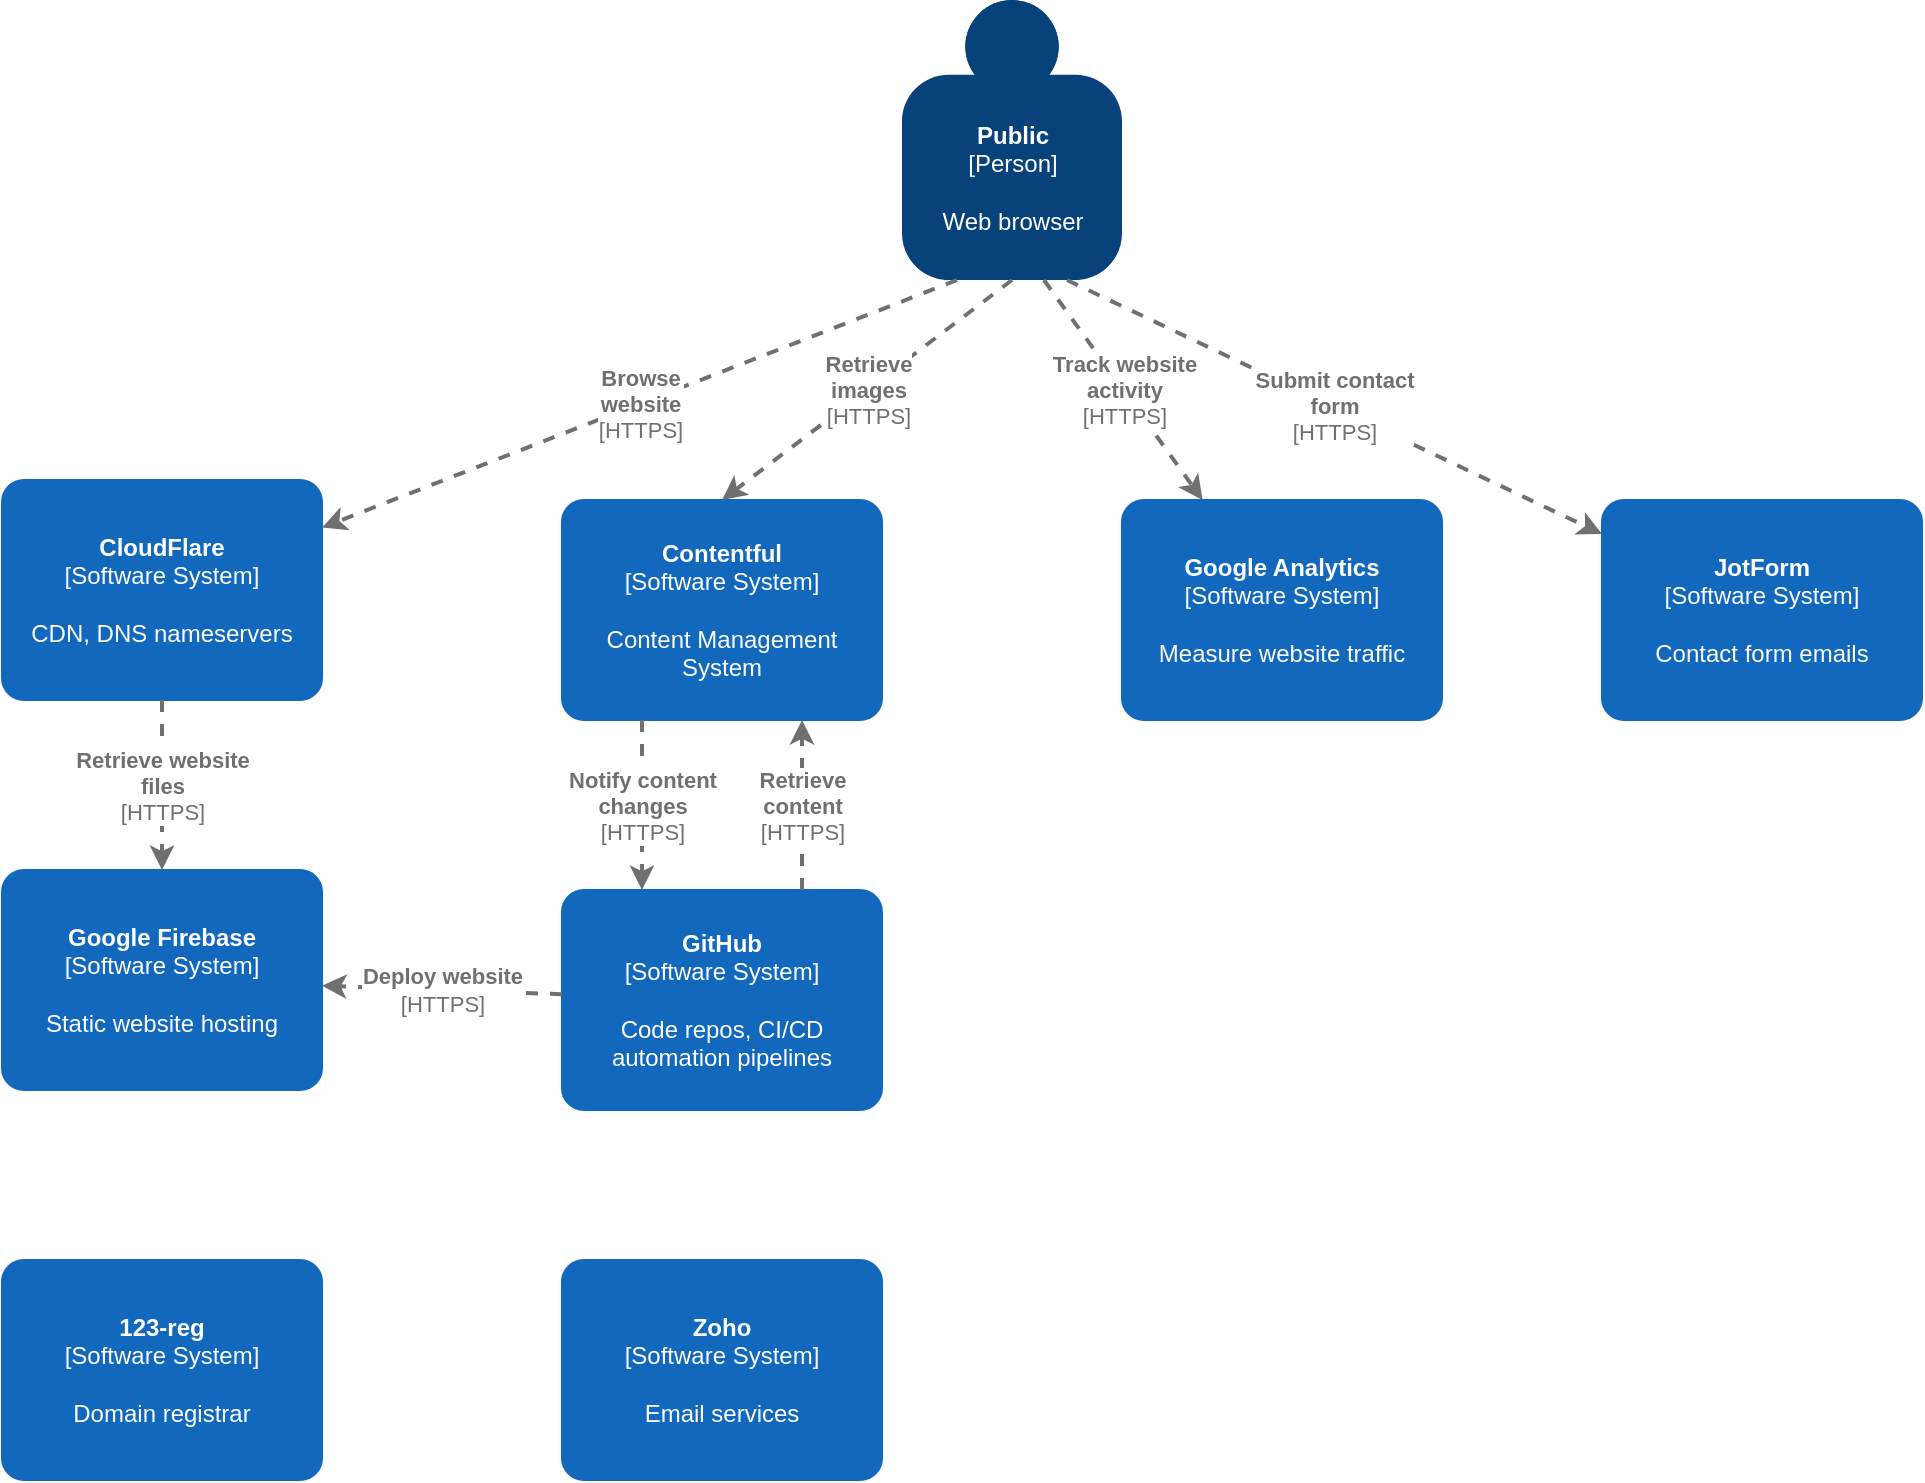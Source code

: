 <mxfile>
    <diagram id="Mkg5d7uXjnzodImICmz0" name="Architecture overview">
        <mxGraphModel dx="974" dy="1131" grid="1" gridSize="10" guides="1" tooltips="1" connect="1" arrows="1" fold="1" page="1" pageScale="1" pageWidth="1654" pageHeight="1169" math="0" shadow="0">
            <root>
                <mxCell id="0"/>
                <mxCell id="1" parent="0"/>
                <object placeholders="1" c4Name="Public" c4Type="Person" c4Description="Web browser" label="&lt;b&gt;%c4Name%&lt;/b&gt;&lt;div&gt;[%c4Type%]&lt;/div&gt;&lt;br&gt;&lt;div&gt;%c4Description%&lt;/div&gt;" id="2">
                    <mxCell style="html=1;dashed=0;whitespace=wrap;fillColor=#08427b;strokeColor=none;fontColor=#ffffff;shape=mxgraph.c4.person;align=center;metaEdit=1;points=[[0.5,0,0],[1,0.5,0],[1,0.75,0],[0.75,1,0],[0.5,1,0],[0.25,1,0],[0,0.75,0],[0,0.5,0]];metaData={&quot;c4Type&quot;:{&quot;editable&quot;:false}};" parent="1" vertex="1">
                        <mxGeometry x="550" y="30" width="110.0" height="140" as="geometry"/>
                    </mxCell>
                </object>
                <object placeholders="1" c4Name="CloudFlare" c4Type="Software System" c4Description="CDN, DNS nameservers" label="&lt;b&gt;%c4Name%&lt;/b&gt;&lt;div&gt;[%c4Type%]&lt;/div&gt;&lt;br&gt;&lt;div&gt;%c4Description%&lt;/div&gt;" id="3">
                    <mxCell style="rounded=1;whiteSpace=wrap;html=1;labelBackgroundColor=none;fillColor=#1168BD;fontColor=#ffffff;align=center;arcSize=10;strokeColor=#1168BD;metaEdit=1;metaData={&quot;c4Type&quot;:{&quot;editable&quot;:false}};points=[[0.25,0,0],[0.5,0,0],[0.75,0,0],[1,0.25,0],[1,0.5,0],[1,0.75,0],[0.75,1,0],[0.5,1,0],[0.25,1,0],[0,0.75,0],[0,0.5,0],[0,0.25,0]];" parent="1" vertex="1">
                        <mxGeometry x="100" y="270" width="160" height="110.0" as="geometry"/>
                    </mxCell>
                </object>
                <object placeholders="1" c4Name="Zoho" c4Type="Software System" c4Description="Email services" label="&lt;b&gt;%c4Name%&lt;/b&gt;&lt;div&gt;[%c4Type%]&lt;/div&gt;&lt;br&gt;&lt;div&gt;%c4Description%&lt;/div&gt;" id="5">
                    <mxCell style="rounded=1;whiteSpace=wrap;html=1;labelBackgroundColor=none;fillColor=#1168BD;fontColor=#ffffff;align=center;arcSize=10;strokeColor=#1168BD;metaEdit=1;metaData={&quot;c4Type&quot;:{&quot;editable&quot;:false}};points=[[0.25,0,0],[0.5,0,0],[0.75,0,0],[1,0.25,0],[1,0.5,0],[1,0.75,0],[0.75,1,0],[0.5,1,0],[0.25,1,0],[0,0.75,0],[0,0.5,0],[0,0.25,0]];" parent="1" vertex="1">
                        <mxGeometry x="380" y="660" width="160" height="110.0" as="geometry"/>
                    </mxCell>
                </object>
                <object placeholders="1" c4Name="GitHub" c4Type="Software System" c4Description="Code repos, CI/CD automation pipelines" label="&lt;b&gt;%c4Name%&lt;/b&gt;&lt;div&gt;[%c4Type%]&lt;/div&gt;&lt;br&gt;&lt;div&gt;%c4Description%&lt;/div&gt;" id="6">
                    <mxCell style="rounded=1;whiteSpace=wrap;html=1;labelBackgroundColor=none;fillColor=#1168BD;fontColor=#ffffff;align=center;arcSize=10;strokeColor=#1168BD;metaEdit=1;metaData={&quot;c4Type&quot;:{&quot;editable&quot;:false}};points=[[0.25,0,0],[0.5,0,0],[0.75,0,0],[1,0.25,0],[1,0.5,0],[1,0.75,0],[0.75,1,0],[0.5,1,0],[0.25,1,0],[0,0.75,0],[0,0.5,0],[0,0.25,0]];" parent="1" vertex="1">
                        <mxGeometry x="380" y="475" width="160" height="110.0" as="geometry"/>
                    </mxCell>
                </object>
                <object placeholders="1" c4Name="Contentful" c4Type="Software System" c4Description="Content Management System" label="&lt;b&gt;%c4Name%&lt;/b&gt;&lt;div&gt;[%c4Type%]&lt;/div&gt;&lt;br&gt;&lt;div&gt;%c4Description%&lt;/div&gt;" id="14">
                    <mxCell style="rounded=1;whiteSpace=wrap;html=1;labelBackgroundColor=none;fillColor=#1168BD;fontColor=#ffffff;align=center;arcSize=10;strokeColor=#1168BD;metaEdit=1;metaData={&quot;c4Type&quot;:{&quot;editable&quot;:false}};points=[[0.25,0,0],[0.5,0,0],[0.75,0,0],[1,0.25,0],[1,0.5,0],[1,0.75,0],[0.75,1,0],[0.5,1,0],[0.25,1,0],[0,0.75,0],[0,0.5,0],[0,0.25,0]];" parent="1" vertex="1">
                        <mxGeometry x="380" y="280" width="160" height="110.0" as="geometry"/>
                    </mxCell>
                </object>
                <object placeholders="1" c4Type="Relationship" c4Technology="HTTPS" c4Description="Retrieve&#10;content" label="&lt;div style=&quot;text-align: left&quot;&gt;&lt;div style=&quot;text-align: center&quot;&gt;&lt;b&gt;%c4Description%&lt;/b&gt;&lt;/div&gt;&lt;div style=&quot;text-align: center&quot;&gt;[%c4Technology%]&lt;/div&gt;&lt;/div&gt;" id="20">
                    <mxCell style="edgeStyle=none;rounded=0;html=1;jettySize=auto;orthogonalLoop=1;strokeColor=#707070;strokeWidth=2;fontColor=#707070;jumpStyle=none;dashed=1;metaEdit=1;metaData={&quot;c4Type&quot;:{&quot;editable&quot;:false}};exitX=0.75;exitY=0;exitDx=0;exitDy=0;exitPerimeter=0;entryX=0.75;entryY=1;entryDx=0;entryDy=0;entryPerimeter=0;" parent="1" source="6" target="14" edge="1">
                        <mxGeometry width="160" relative="1" as="geometry">
                            <mxPoint x="690" y="537" as="sourcePoint"/>
                            <mxPoint x="920" y="550" as="targetPoint"/>
                        </mxGeometry>
                    </mxCell>
                </object>
                <object placeholders="1" c4Type="Relationship" c4Technology="HTTPS" c4Description="Notify content&#10;changes" label="&lt;div style=&quot;text-align: left&quot;&gt;&lt;div style=&quot;text-align: center&quot;&gt;&lt;b&gt;%c4Description%&lt;/b&gt;&lt;/div&gt;&lt;div style=&quot;text-align: center&quot;&gt;[%c4Technology%]&lt;/div&gt;&lt;/div&gt;" id="22">
                    <mxCell style="edgeStyle=none;rounded=0;html=1;jettySize=auto;orthogonalLoop=1;strokeColor=#707070;strokeWidth=2;fontColor=#707070;jumpStyle=none;dashed=1;metaEdit=1;metaData={&quot;c4Type&quot;:{&quot;editable&quot;:false}};exitX=0.25;exitY=1;exitDx=0;exitDy=0;exitPerimeter=0;entryX=0.25;entryY=0;entryDx=0;entryDy=0;entryPerimeter=0;" parent="1" source="14" target="6" edge="1">
                        <mxGeometry width="160" relative="1" as="geometry">
                            <mxPoint x="916" y="585" as="sourcePoint"/>
                            <mxPoint x="691" y="585" as="targetPoint"/>
                        </mxGeometry>
                    </mxCell>
                </object>
                <object placeholders="1" c4Type="Relationship" c4Technology="HTTPS" c4Description="Deploy website" label="&lt;div style=&quot;text-align: left&quot;&gt;&lt;div style=&quot;text-align: center&quot;&gt;&lt;b&gt;%c4Description%&lt;/b&gt;&lt;/div&gt;&lt;div style=&quot;text-align: center&quot;&gt;[%c4Technology%]&lt;/div&gt;&lt;/div&gt;" id="25">
                    <mxCell style="edgeStyle=none;rounded=0;html=1;jettySize=auto;orthogonalLoop=1;strokeColor=#707070;strokeWidth=2;fontColor=#707070;jumpStyle=none;dashed=1;metaEdit=1;metaData={&quot;c4Type&quot;:{&quot;editable&quot;:false}};" parent="1" source="6" target="34" edge="1">
                        <mxGeometry width="160" relative="1" as="geometry">
                            <mxPoint x="485" y="545" as="sourcePoint"/>
                            <mxPoint x="605" y="690" as="targetPoint"/>
                        </mxGeometry>
                    </mxCell>
                </object>
                <object placeholders="1" c4Type="Relationship" c4Technology="HTTPS" c4Description="Browse&#10;website" label="&lt;div style=&quot;text-align: left&quot;&gt;&lt;div style=&quot;text-align: center&quot;&gt;&lt;b&gt;%c4Description%&lt;/b&gt;&lt;/div&gt;&lt;div style=&quot;text-align: center&quot;&gt;[%c4Technology%]&lt;/div&gt;&lt;/div&gt;" id="29">
                    <mxCell style="edgeStyle=none;rounded=0;html=1;jettySize=auto;orthogonalLoop=1;strokeColor=#707070;strokeWidth=2;fontColor=#707070;jumpStyle=none;dashed=1;metaEdit=1;metaData={&quot;c4Type&quot;:{&quot;editable&quot;:false}};exitX=0.25;exitY=1;exitDx=0;exitDy=0;exitPerimeter=0;" parent="1" source="2" target="3" edge="1">
                        <mxGeometry width="160" relative="1" as="geometry">
                            <mxPoint x="540" y="275" as="sourcePoint"/>
                            <mxPoint x="700" y="275" as="targetPoint"/>
                        </mxGeometry>
                    </mxCell>
                </object>
                <object placeholders="1" c4Type="Relationship" c4Technology="HTTPS" c4Description="Retrieve website&#10;files" label="&lt;div style=&quot;text-align: left&quot;&gt;&lt;div style=&quot;text-align: center&quot;&gt;&lt;b&gt;%c4Description%&lt;/b&gt;&lt;/div&gt;&lt;div style=&quot;text-align: center&quot;&gt;[%c4Technology%]&lt;/div&gt;&lt;/div&gt;" id="30">
                    <mxCell style="edgeStyle=none;rounded=0;html=1;jettySize=auto;orthogonalLoop=1;strokeColor=#707070;strokeWidth=2;fontColor=#707070;jumpStyle=none;dashed=1;metaEdit=1;metaData={&quot;c4Type&quot;:{&quot;editable&quot;:false}};" parent="1" source="3" target="34" edge="1">
                        <mxGeometry width="160" relative="1" as="geometry">
                            <mxPoint x="40" y="435" as="sourcePoint"/>
                            <mxPoint x="200" y="435" as="targetPoint"/>
                        </mxGeometry>
                    </mxCell>
                </object>
                <object placeholders="1" c4Name="Google Firebase" c4Type="Software System" c4Description="Static website hosting" label="&lt;b&gt;%c4Name%&lt;/b&gt;&lt;div&gt;[%c4Type%]&lt;/div&gt;&lt;br&gt;&lt;div&gt;%c4Description%&lt;/div&gt;" id="34">
                    <mxCell style="rounded=1;whiteSpace=wrap;html=1;labelBackgroundColor=none;fillColor=#1168BD;fontColor=#ffffff;align=center;arcSize=10;strokeColor=#1168BD;metaEdit=1;metaData={&quot;c4Type&quot;:{&quot;editable&quot;:false}};points=[[0.25,0,0],[0.5,0,0],[0.75,0,0],[1,0.25,0],[1,0.5,0],[1,0.75,0],[0.75,1,0],[0.5,1,0],[0.25,1,0],[0,0.75,0],[0,0.5,0],[0,0.25,0]];" parent="1" vertex="1">
                        <mxGeometry x="100" y="465" width="160" height="110.0" as="geometry"/>
                    </mxCell>
                </object>
                <object placeholders="1" c4Name="JotForm" c4Type="Software System" c4Description="Contact form emails" label="&lt;b&gt;%c4Name%&lt;/b&gt;&lt;div&gt;[%c4Type%]&lt;/div&gt;&lt;br&gt;&lt;div&gt;%c4Description%&lt;/div&gt;" id="37">
                    <mxCell style="rounded=1;whiteSpace=wrap;html=1;labelBackgroundColor=none;fillColor=#1168BD;fontColor=#ffffff;align=center;arcSize=10;strokeColor=#1168BD;metaEdit=1;metaData={&quot;c4Type&quot;:{&quot;editable&quot;:false}};points=[[0.25,0,0],[0.5,0,0],[0.75,0,0],[1,0.25,0],[1,0.5,0],[1,0.75,0],[0.75,1,0],[0.5,1,0],[0.25,1,0],[0,0.75,0],[0,0.5,0],[0,0.25,0]];" parent="1" vertex="1">
                        <mxGeometry x="900" y="280" width="160" height="110.0" as="geometry"/>
                    </mxCell>
                </object>
                <object placeholders="1" c4Name="Google Analytics" c4Type="Software System" c4Description="Measure website traffic" label="&lt;b&gt;%c4Name%&lt;/b&gt;&lt;div&gt;[%c4Type%]&lt;/div&gt;&lt;br&gt;&lt;div&gt;%c4Description%&lt;/div&gt;" id="39">
                    <mxCell style="rounded=1;whiteSpace=wrap;html=1;labelBackgroundColor=none;fillColor=#1168BD;fontColor=#ffffff;align=center;arcSize=10;strokeColor=#1168BD;metaEdit=1;metaData={&quot;c4Type&quot;:{&quot;editable&quot;:false}};points=[[0.25,0,0],[0.5,0,0],[0.75,0,0],[1,0.25,0],[1,0.5,0],[1,0.75,0],[0.75,1,0],[0.5,1,0],[0.25,1,0],[0,0.75,0],[0,0.5,0],[0,0.25,0]];" parent="1" vertex="1">
                        <mxGeometry x="660" y="280" width="160" height="110.0" as="geometry"/>
                    </mxCell>
                </object>
                <object placeholders="1" c4Type="Relationship" c4Technology="HTTPS" c4Description="Track website&#10;activity" label="&lt;div style=&quot;text-align: left&quot;&gt;&lt;div style=&quot;text-align: center&quot;&gt;&lt;b&gt;%c4Description%&lt;/b&gt;&lt;/div&gt;&lt;div style=&quot;text-align: center&quot;&gt;[%c4Technology%]&lt;/div&gt;&lt;/div&gt;" id="40">
                    <mxCell style="edgeStyle=none;rounded=0;html=1;jettySize=auto;orthogonalLoop=1;strokeColor=#707070;strokeWidth=2;fontColor=#707070;jumpStyle=none;dashed=1;metaEdit=1;metaData={&quot;c4Type&quot;:{&quot;editable&quot;:false}};exitX=0.645;exitY=1;exitDx=0;exitDy=0;exitPerimeter=0;" parent="1" source="2" target="39" edge="1">
                        <mxGeometry width="160" relative="1" as="geometry">
                            <mxPoint x="30" y="145" as="sourcePoint"/>
                            <mxPoint x="190" y="145" as="targetPoint"/>
                        </mxGeometry>
                    </mxCell>
                </object>
                <object placeholders="1" c4Type="Relationship" c4Technology="HTTPS" c4Description="Submit contact&#10;form" label="&lt;div style=&quot;text-align: left&quot;&gt;&lt;div style=&quot;text-align: center&quot;&gt;&lt;b&gt;%c4Description%&lt;/b&gt;&lt;/div&gt;&lt;div style=&quot;text-align: center&quot;&gt;[%c4Technology%]&lt;/div&gt;&lt;/div&gt;" id="45">
                    <mxCell style="edgeStyle=none;rounded=0;html=1;jettySize=auto;orthogonalLoop=1;strokeColor=#707070;strokeWidth=2;fontColor=#707070;jumpStyle=none;dashed=1;metaEdit=1;metaData={&quot;c4Type&quot;:{&quot;editable&quot;:false}};exitX=0.75;exitY=1;exitDx=0;exitDy=0;exitPerimeter=0;" parent="1" source="2" target="37" edge="1">
                        <mxGeometry width="160" relative="1" as="geometry">
                            <mxPoint x="340" y="70" as="sourcePoint"/>
                            <mxPoint x="500" y="70" as="targetPoint"/>
                        </mxGeometry>
                    </mxCell>
                </object>
                <object placeholders="1" c4Type="Relationship" c4Technology="HTTPS" c4Description="Retrieve&#10;images" label="&lt;div style=&quot;text-align: left&quot;&gt;&lt;div style=&quot;text-align: center&quot;&gt;&lt;b&gt;%c4Description%&lt;/b&gt;&lt;/div&gt;&lt;div style=&quot;text-align: center&quot;&gt;[%c4Technology%]&lt;/div&gt;&lt;/div&gt;" id="49">
                    <mxCell style="edgeStyle=none;rounded=0;html=1;jettySize=auto;orthogonalLoop=1;strokeColor=#707070;strokeWidth=2;fontColor=#707070;jumpStyle=none;dashed=1;metaEdit=1;metaData={&quot;c4Type&quot;:{&quot;editable&quot;:false}};exitX=0.5;exitY=1;exitDx=0;exitDy=0;exitPerimeter=0;entryX=0.5;entryY=0;entryDx=0;entryDy=0;entryPerimeter=0;" edge="1" parent="1" source="2" target="14">
                        <mxGeometry width="160" relative="1" as="geometry">
                            <mxPoint x="504.556" y="180" as="sourcePoint"/>
                            <mxPoint x="546.778" y="280" as="targetPoint"/>
                        </mxGeometry>
                    </mxCell>
                </object>
                <object placeholders="1" c4Name="123-reg" c4Type="Software System" c4Description="Domain registrar" label="&lt;b&gt;%c4Name%&lt;/b&gt;&lt;div&gt;[%c4Type%]&lt;/div&gt;&lt;br&gt;&lt;div&gt;%c4Description%&lt;/div&gt;" id="51">
                    <mxCell style="rounded=1;whiteSpace=wrap;html=1;labelBackgroundColor=none;fillColor=#1168BD;fontColor=#ffffff;align=center;arcSize=10;strokeColor=#1168BD;metaEdit=1;metaData={&quot;c4Type&quot;:{&quot;editable&quot;:false}};points=[[0.25,0,0],[0.5,0,0],[0.75,0,0],[1,0.25,0],[1,0.5,0],[1,0.75,0],[0.75,1,0],[0.5,1,0],[0.25,1,0],[0,0.75,0],[0,0.5,0],[0,0.25,0]];" vertex="1" parent="1">
                        <mxGeometry x="100" y="660" width="160" height="110.0" as="geometry"/>
                    </mxCell>
                </object>
            </root>
        </mxGraphModel>
    </diagram>
    <diagram id="CdVXFgsFR7m_r02GapWN" name="Content model">
        <mxGraphModel dx="740" dy="971" grid="1" gridSize="10" guides="1" tooltips="1" connect="1" arrows="1" fold="1" page="1" pageScale="1" pageWidth="1600" pageHeight="900" math="0" shadow="0">
            <root>
                <mxCell id="AdHHaBCN9igyBftpVZSY-0"/>
                <mxCell id="AdHHaBCN9igyBftpVZSY-1" parent="AdHHaBCN9igyBftpVZSY-0"/>
                <mxCell id="AdHHaBCN9igyBftpVZSY-38" value="Blog Post" style="swimlane;fontStyle=1;childLayout=stackLayout;horizontal=1;startSize=26;horizontalStack=0;resizeParent=1;resizeParentMax=0;resizeLast=0;collapsible=1;marginBottom=0;align=center;fontSize=14;fillColor=#e1d5e7;strokeColor=#9673a6;" parent="AdHHaBCN9igyBftpVZSY-1" vertex="1">
                    <mxGeometry x="60" y="180" width="160" height="236" as="geometry"/>
                </mxCell>
                <mxCell id="AdHHaBCN9igyBftpVZSY-39" value="Title (title) *" style="text;strokeColor=none;fillColor=none;spacingLeft=4;spacingRight=4;overflow=hidden;rotatable=0;points=[[0,0.5],[1,0.5]];portConstraint=eastwest;fontSize=12;" parent="AdHHaBCN9igyBftpVZSY-38" vertex="1">
                    <mxGeometry y="26" width="160" height="30" as="geometry"/>
                </mxCell>
                <mxCell id="AdHHaBCN9igyBftpVZSY-40" value="Slug (slug) *" style="text;strokeColor=none;fillColor=none;spacingLeft=4;spacingRight=4;overflow=hidden;rotatable=0;points=[[0,0.5],[1,0.5]];portConstraint=eastwest;fontSize=12;" parent="AdHHaBCN9igyBftpVZSY-38" vertex="1">
                    <mxGeometry y="56" width="160" height="30" as="geometry"/>
                </mxCell>
                <mxCell id="AdHHaBCN9igyBftpVZSY-41" value="Date (date) *" style="text;strokeColor=none;fillColor=none;spacingLeft=4;spacingRight=4;overflow=hidden;rotatable=0;points=[[0,0.5],[1,0.5]];portConstraint=eastwest;fontSize=12;" parent="AdHHaBCN9igyBftpVZSY-38" vertex="1">
                    <mxGeometry y="86" width="160" height="30" as="geometry"/>
                </mxCell>
                <mxCell id="tskMyM2nQvEOwGcbwbo0-0" value="Hero Banner (hero)" style="text;strokeColor=none;fillColor=none;spacingLeft=4;spacingRight=4;overflow=hidden;rotatable=0;points=[[0,0.5],[1,0.5]];portConstraint=eastwest;fontSize=12;" vertex="1" parent="AdHHaBCN9igyBftpVZSY-38">
                    <mxGeometry y="116" width="160" height="30" as="geometry"/>
                </mxCell>
                <mxCell id="-xKk2QJ8TAz8bX0EzuVJ-0" value="Intro Text (intro) *" style="text;strokeColor=none;fillColor=none;spacingLeft=4;spacingRight=4;overflow=hidden;rotatable=0;points=[[0,0.5],[1,0.5]];portConstraint=eastwest;fontSize=12;" parent="AdHHaBCN9igyBftpVZSY-38" vertex="1">
                    <mxGeometry y="146" width="160" height="30" as="geometry"/>
                </mxCell>
                <mxCell id="K2w6RIRNlaqobmhVj6cy-0" value="Image (image) *" style="text;strokeColor=none;fillColor=none;spacingLeft=4;spacingRight=4;overflow=hidden;rotatable=0;points=[[0,0.5],[1,0.5]];portConstraint=eastwest;fontSize=12;" parent="AdHHaBCN9igyBftpVZSY-38" vertex="1">
                    <mxGeometry y="176" width="160" height="30" as="geometry"/>
                </mxCell>
                <mxCell id="AdHHaBCN9igyBftpVZSY-42" value="Content (content) *" style="text;strokeColor=none;fillColor=none;spacingLeft=4;spacingRight=4;overflow=hidden;rotatable=0;points=[[0,0.5],[1,0.5]];portConstraint=eastwest;fontSize=12;" parent="AdHHaBCN9igyBftpVZSY-38" vertex="1">
                    <mxGeometry y="206" width="160" height="30" as="geometry"/>
                </mxCell>
                <mxCell id="AdHHaBCN9igyBftpVZSY-49" value="Hero Banner" style="swimlane;fontStyle=1;childLayout=stackLayout;horizontal=1;startSize=26;horizontalStack=0;resizeParent=1;resizeParentMax=0;resizeLast=0;collapsible=1;marginBottom=0;align=center;fontSize=14;strokeColor=#6c8ebf;fillColor=#dae8fc;" parent="AdHHaBCN9igyBftpVZSY-1" vertex="1">
                    <mxGeometry x="320" y="146" width="160" height="146" as="geometry"/>
                </mxCell>
                <mxCell id="KkTpJfYfmN4aT2MwHAAp-12" value="Title (title)" style="text;strokeColor=none;fillColor=none;spacingLeft=4;spacingRight=4;overflow=hidden;rotatable=0;points=[[0,0.5],[1,0.5]];portConstraint=eastwest;fontSize=12;" parent="AdHHaBCN9igyBftpVZSY-49" vertex="1">
                    <mxGeometry y="26" width="160" height="30" as="geometry"/>
                </mxCell>
                <mxCell id="AdHHaBCN9igyBftpVZSY-50" value="Image (image) *" style="text;strokeColor=none;fillColor=none;spacingLeft=4;spacingRight=4;overflow=hidden;rotatable=0;points=[[0,0.5],[1,0.5]];portConstraint=eastwest;fontSize=12;" parent="AdHHaBCN9igyBftpVZSY-49" vertex="1">
                    <mxGeometry y="56" width="160" height="30" as="geometry"/>
                </mxCell>
                <mxCell id="vVp3hzk8qLVU6UGQ02IU-0" value="Heading (heading)" style="text;strokeColor=none;fillColor=none;spacingLeft=4;spacingRight=4;overflow=hidden;rotatable=0;points=[[0,0.5],[1,0.5]];portConstraint=eastwest;fontSize=12;" parent="AdHHaBCN9igyBftpVZSY-49" vertex="1">
                    <mxGeometry y="86" width="160" height="30" as="geometry"/>
                </mxCell>
                <mxCell id="vVp3hzk8qLVU6UGQ02IU-1" value="Short Text (shortText)" style="text;strokeColor=none;fillColor=none;spacingLeft=4;spacingRight=4;overflow=hidden;rotatable=0;points=[[0,0.5],[1,0.5]];portConstraint=eastwest;fontSize=12;" parent="AdHHaBCN9igyBftpVZSY-49" vertex="1">
                    <mxGeometry y="116" width="160" height="30" as="geometry"/>
                </mxCell>
                <mxCell id="AdHHaBCN9igyBftpVZSY-53" value="Page" style="swimlane;fontStyle=1;childLayout=stackLayout;horizontal=1;startSize=26;horizontalStack=0;resizeParent=1;resizeParentMax=0;resizeLast=0;collapsible=1;marginBottom=0;align=center;fontSize=14;strokeColor=#b85450;fillColor=#f8cecc;" parent="AdHHaBCN9igyBftpVZSY-1" vertex="1">
                    <mxGeometry x="580" y="118" width="260" height="356" as="geometry"/>
                </mxCell>
                <mxCell id="AdHHaBCN9igyBftpVZSY-54" value="Title (title) *" style="text;strokeColor=none;fillColor=none;spacingLeft=4;spacingRight=4;overflow=hidden;rotatable=0;points=[[0,0.5],[1,0.5]];portConstraint=eastwest;fontSize=12;" parent="AdHHaBCN9igyBftpVZSY-53" vertex="1">
                    <mxGeometry y="26" width="260" height="30" as="geometry"/>
                </mxCell>
                <mxCell id="AdHHaBCN9igyBftpVZSY-55" value="Slug (slug) *" style="text;strokeColor=none;fillColor=none;spacingLeft=4;spacingRight=4;overflow=hidden;rotatable=0;points=[[0,0.5],[1,0.5]];portConstraint=eastwest;fontSize=12;" parent="AdHHaBCN9igyBftpVZSY-53" vertex="1">
                    <mxGeometry y="56" width="260" height="30" as="geometry"/>
                </mxCell>
                <mxCell id="AdHHaBCN9igyBftpVZSY-84" value="Hero Banner (hero)" style="text;strokeColor=none;fillColor=none;spacingLeft=4;spacingRight=4;overflow=hidden;rotatable=0;points=[[0,0.5],[1,0.5]];portConstraint=eastwest;fontSize=12;" parent="AdHHaBCN9igyBftpVZSY-53" vertex="1">
                    <mxGeometry y="86" width="260" height="30" as="geometry"/>
                </mxCell>
                <mxCell id="0qhmw_LJMOnNt6y530mO-0" value="Intro Text (intro) *" style="text;strokeColor=none;fillColor=none;spacingLeft=4;spacingRight=4;overflow=hidden;rotatable=0;points=[[0,0.5],[1,0.5]];portConstraint=eastwest;fontSize=12;" parent="AdHHaBCN9igyBftpVZSY-53" vertex="1">
                    <mxGeometry y="116" width="260" height="30" as="geometry"/>
                </mxCell>
                <mxCell id="vVp3hzk8qLVU6UGQ02IU-2" value="Section 1 Content (section1Content)" style="text;strokeColor=none;fillColor=none;spacingLeft=4;spacingRight=4;overflow=hidden;rotatable=0;points=[[0,0.5],[1,0.5]];portConstraint=eastwest;fontSize=12;" parent="AdHHaBCN9igyBftpVZSY-53" vertex="1">
                    <mxGeometry y="146" width="260" height="30" as="geometry"/>
                </mxCell>
                <mxCell id="vVp3hzk8qLVU6UGQ02IU-3" value="Section 2 Content (section2Content)" style="text;strokeColor=none;fillColor=none;spacingLeft=4;spacingRight=4;overflow=hidden;rotatable=0;points=[[0,0.5],[1,0.5]];portConstraint=eastwest;fontSize=12;" parent="AdHHaBCN9igyBftpVZSY-53" vertex="1">
                    <mxGeometry y="176" width="260" height="30" as="geometry"/>
                </mxCell>
                <mxCell id="05IUlmGAAwQscj4JLm4f-0" value="Section 3 Content (section3Content)" style="text;strokeColor=none;fillColor=none;spacingLeft=4;spacingRight=4;overflow=hidden;rotatable=0;points=[[0,0.5],[1,0.5]];portConstraint=eastwest;fontSize=12;" parent="AdHHaBCN9igyBftpVZSY-53" vertex="1">
                    <mxGeometry y="206" width="260" height="30" as="geometry"/>
                </mxCell>
                <mxCell id="wKeMxDjQ3HG2k6y6nB-B-5" value="Quote (quote)" style="text;strokeColor=none;fillColor=none;spacingLeft=4;spacingRight=4;overflow=hidden;rotatable=0;points=[[0,0.5],[1,0.5]];portConstraint=eastwest;fontSize=12;" parent="AdHHaBCN9igyBftpVZSY-53" vertex="1">
                    <mxGeometry y="236" width="260" height="30" as="geometry"/>
                </mxCell>
                <mxCell id="AdHHaBCN9igyBftpVZSY-85" value="Robots Description (metaDescription) *" style="text;strokeColor=none;fillColor=none;spacingLeft=4;spacingRight=4;overflow=hidden;rotatable=0;points=[[0,0.5],[1,0.5]];portConstraint=eastwest;fontSize=12;" parent="AdHHaBCN9igyBftpVZSY-53" vertex="1">
                    <mxGeometry y="266" width="260" height="30" as="geometry"/>
                </mxCell>
                <mxCell id="vVp3hzk8qLVU6UGQ02IU-4" value="Robots No Index (noIndex) *" style="text;strokeColor=none;fillColor=none;spacingLeft=4;spacingRight=4;overflow=hidden;rotatable=0;points=[[0,0.5],[1,0.5]];portConstraint=eastwest;fontSize=12;" parent="AdHHaBCN9igyBftpVZSY-53" vertex="1">
                    <mxGeometry y="296" width="260" height="30" as="geometry"/>
                </mxCell>
                <mxCell id="_cv9X_mUb_qzI31Cf-Ip-0" value="Robots No Follow (noFollow) *" style="text;strokeColor=none;fillColor=none;spacingLeft=4;spacingRight=4;overflow=hidden;rotatable=0;points=[[0,0.5],[1,0.5]];portConstraint=eastwest;fontSize=12;" parent="AdHHaBCN9igyBftpVZSY-53" vertex="1">
                    <mxGeometry y="326" width="260" height="30" as="geometry"/>
                </mxCell>
                <mxCell id="AdHHaBCN9igyBftpVZSY-61" value="hero" style="edgeStyle=orthogonalEdgeStyle;orthogonalLoop=1;jettySize=auto;html=1;curved=1;" parent="AdHHaBCN9igyBftpVZSY-1" source="AdHHaBCN9igyBftpVZSY-84" target="AdHHaBCN9igyBftpVZSY-49" edge="1">
                    <mxGeometry relative="1" as="geometry">
                        <mxPoint as="offset"/>
                    </mxGeometry>
                </mxCell>
                <mxCell id="AdHHaBCN9igyBftpVZSY-73" style="edgeStyle=orthogonalEdgeStyle;curved=1;orthogonalLoop=1;jettySize=auto;html=1;strokeColor=#000000;" parent="AdHHaBCN9igyBftpVZSY-1" edge="1">
                    <mxGeometry relative="1" as="geometry">
                        <mxPoint x="920" y="181" as="sourcePoint"/>
                    </mxGeometry>
                </mxCell>
                <mxCell id="AdHHaBCN9igyBftpVZSY-75" style="edgeStyle=orthogonalEdgeStyle;curved=1;orthogonalLoop=1;jettySize=auto;html=1;strokeColor=#000000;" parent="AdHHaBCN9igyBftpVZSY-1" edge="1">
                    <mxGeometry relative="1" as="geometry">
                        <mxPoint x="920" y="211" as="sourcePoint"/>
                    </mxGeometry>
                </mxCell>
                <mxCell id="KkTpJfYfmN4aT2MwHAAp-0" value="Main Menu" style="swimlane;fontStyle=1;childLayout=stackLayout;horizontal=1;startSize=26;horizontalStack=0;resizeParent=1;resizeParentMax=0;resizeLast=0;collapsible=1;marginBottom=0;align=center;fontSize=14;strokeColor=#d6b656;fillColor=#fff2cc;" parent="AdHHaBCN9igyBftpVZSY-1" vertex="1">
                    <mxGeometry x="940" y="118" width="160" height="86" as="geometry"/>
                </mxCell>
                <mxCell id="KkTpJfYfmN4aT2MwHAAp-17" value="Title" style="text;strokeColor=none;fillColor=none;spacingLeft=4;spacingRight=4;overflow=hidden;rotatable=0;points=[[0,0.5],[1,0.5]];portConstraint=eastwest;fontSize=12;" parent="KkTpJfYfmN4aT2MwHAAp-0" vertex="1">
                    <mxGeometry y="26" width="160" height="30" as="geometry"/>
                </mxCell>
                <mxCell id="KkTpJfYfmN4aT2MwHAAp-2" value="Links (refs)" style="text;strokeColor=#666666;fillColor=#f5f5f5;spacingLeft=4;spacingRight=4;overflow=hidden;rotatable=0;points=[[0,0.5],[1,0.5]];portConstraint=eastwest;fontSize=12;fontColor=#333333;" parent="KkTpJfYfmN4aT2MwHAAp-0" vertex="1">
                    <mxGeometry y="56" width="160" height="30" as="geometry"/>
                </mxCell>
                <mxCell id="KkTpJfYfmN4aT2MwHAAp-4" value="refs" style="edgeStyle=orthogonalEdgeStyle;curved=1;orthogonalLoop=1;jettySize=auto;html=1;strokeColor=#000000;" parent="AdHHaBCN9igyBftpVZSY-1" source="KkTpJfYfmN4aT2MwHAAp-2" target="AdHHaBCN9igyBftpVZSY-53" edge="1">
                    <mxGeometry relative="1" as="geometry"/>
                </mxCell>
                <mxCell id="KkTpJfYfmN4aT2MwHAAp-6" value="Footer Menu" style="swimlane;fontStyle=1;childLayout=stackLayout;horizontal=1;startSize=26;horizontalStack=0;resizeParent=1;resizeParentMax=0;resizeLast=0;collapsible=1;marginBottom=0;align=center;fontSize=14;strokeColor=#d6b656;fillColor=#fff2cc;" parent="AdHHaBCN9igyBftpVZSY-1" vertex="1">
                    <mxGeometry x="940" y="320" width="160" height="86" as="geometry"/>
                </mxCell>
                <mxCell id="KkTpJfYfmN4aT2MwHAAp-18" value="Title" style="text;strokeColor=none;fillColor=none;spacingLeft=4;spacingRight=4;overflow=hidden;rotatable=0;points=[[0,0.5],[1,0.5]];portConstraint=eastwest;fontSize=12;" parent="KkTpJfYfmN4aT2MwHAAp-6" vertex="1">
                    <mxGeometry y="26" width="160" height="30" as="geometry"/>
                </mxCell>
                <mxCell id="KkTpJfYfmN4aT2MwHAAp-7" value="Links (refs)" style="text;strokeColor=#666666;fillColor=#f5f5f5;spacingLeft=4;spacingRight=4;overflow=hidden;rotatable=0;points=[[0,0.5],[1,0.5]];portConstraint=eastwest;fontSize=12;fontColor=#333333;" parent="KkTpJfYfmN4aT2MwHAAp-6" vertex="1">
                    <mxGeometry y="56" width="160" height="30" as="geometry"/>
                </mxCell>
                <mxCell id="KkTpJfYfmN4aT2MwHAAp-10" value="refs" style="edgeStyle=orthogonalEdgeStyle;curved=1;orthogonalLoop=1;jettySize=auto;html=1;strokeColor=#000000;" parent="AdHHaBCN9igyBftpVZSY-1" source="KkTpJfYfmN4aT2MwHAAp-7" target="AdHHaBCN9igyBftpVZSY-53" edge="1">
                    <mxGeometry relative="1" as="geometry"/>
                </mxCell>
                <mxCell id="wKeMxDjQ3HG2k6y6nB-B-0" value="Quote" style="swimlane;fontStyle=1;childLayout=stackLayout;horizontal=1;startSize=26;horizontalStack=0;resizeParent=1;resizeParentMax=0;resizeLast=0;collapsible=1;marginBottom=0;align=center;fontSize=14;strokeColor=#6c8ebf;fillColor=#dae8fc;" parent="AdHHaBCN9igyBftpVZSY-1" vertex="1">
                    <mxGeometry x="320" y="311" width="160" height="116" as="geometry"/>
                </mxCell>
                <mxCell id="wKeMxDjQ3HG2k6y6nB-B-2" value="Image (image) *" style="text;strokeColor=none;fillColor=none;spacingLeft=4;spacingRight=4;overflow=hidden;rotatable=0;points=[[0,0.5],[1,0.5]];portConstraint=eastwest;fontSize=12;" parent="wKeMxDjQ3HG2k6y6nB-B-0" vertex="1">
                    <mxGeometry y="26" width="160" height="30" as="geometry"/>
                </mxCell>
                <mxCell id="wKeMxDjQ3HG2k6y6nB-B-1" value="Text (text) *" style="text;strokeColor=none;fillColor=none;spacingLeft=4;spacingRight=4;overflow=hidden;rotatable=0;points=[[0,0.5],[1,0.5]];portConstraint=eastwest;fontSize=12;" parent="wKeMxDjQ3HG2k6y6nB-B-0" vertex="1">
                    <mxGeometry y="56" width="160" height="30" as="geometry"/>
                </mxCell>
                <mxCell id="wKeMxDjQ3HG2k6y6nB-B-7" value="Author (author) *" style="text;strokeColor=none;fillColor=none;spacingLeft=4;spacingRight=4;overflow=hidden;rotatable=0;points=[[0,0.5],[1,0.5]];portConstraint=eastwest;fontSize=12;" parent="wKeMxDjQ3HG2k6y6nB-B-0" vertex="1">
                    <mxGeometry y="86" width="160" height="30" as="geometry"/>
                </mxCell>
                <mxCell id="wKeMxDjQ3HG2k6y6nB-B-6" value="quote" style="edgeStyle=orthogonalEdgeStyle;orthogonalLoop=1;jettySize=auto;html=1;curved=1;" parent="AdHHaBCN9igyBftpVZSY-1" source="wKeMxDjQ3HG2k6y6nB-B-5" target="wKeMxDjQ3HG2k6y6nB-B-0" edge="1">
                    <mxGeometry x="0.082" relative="1" as="geometry">
                        <mxPoint x="590" y="229" as="sourcePoint"/>
                        <mxPoint x="490" y="163" as="targetPoint"/>
                        <mxPoint as="offset"/>
                    </mxGeometry>
                </mxCell>
            </root>
        </mxGraphModel>
    </diagram>
</mxfile>